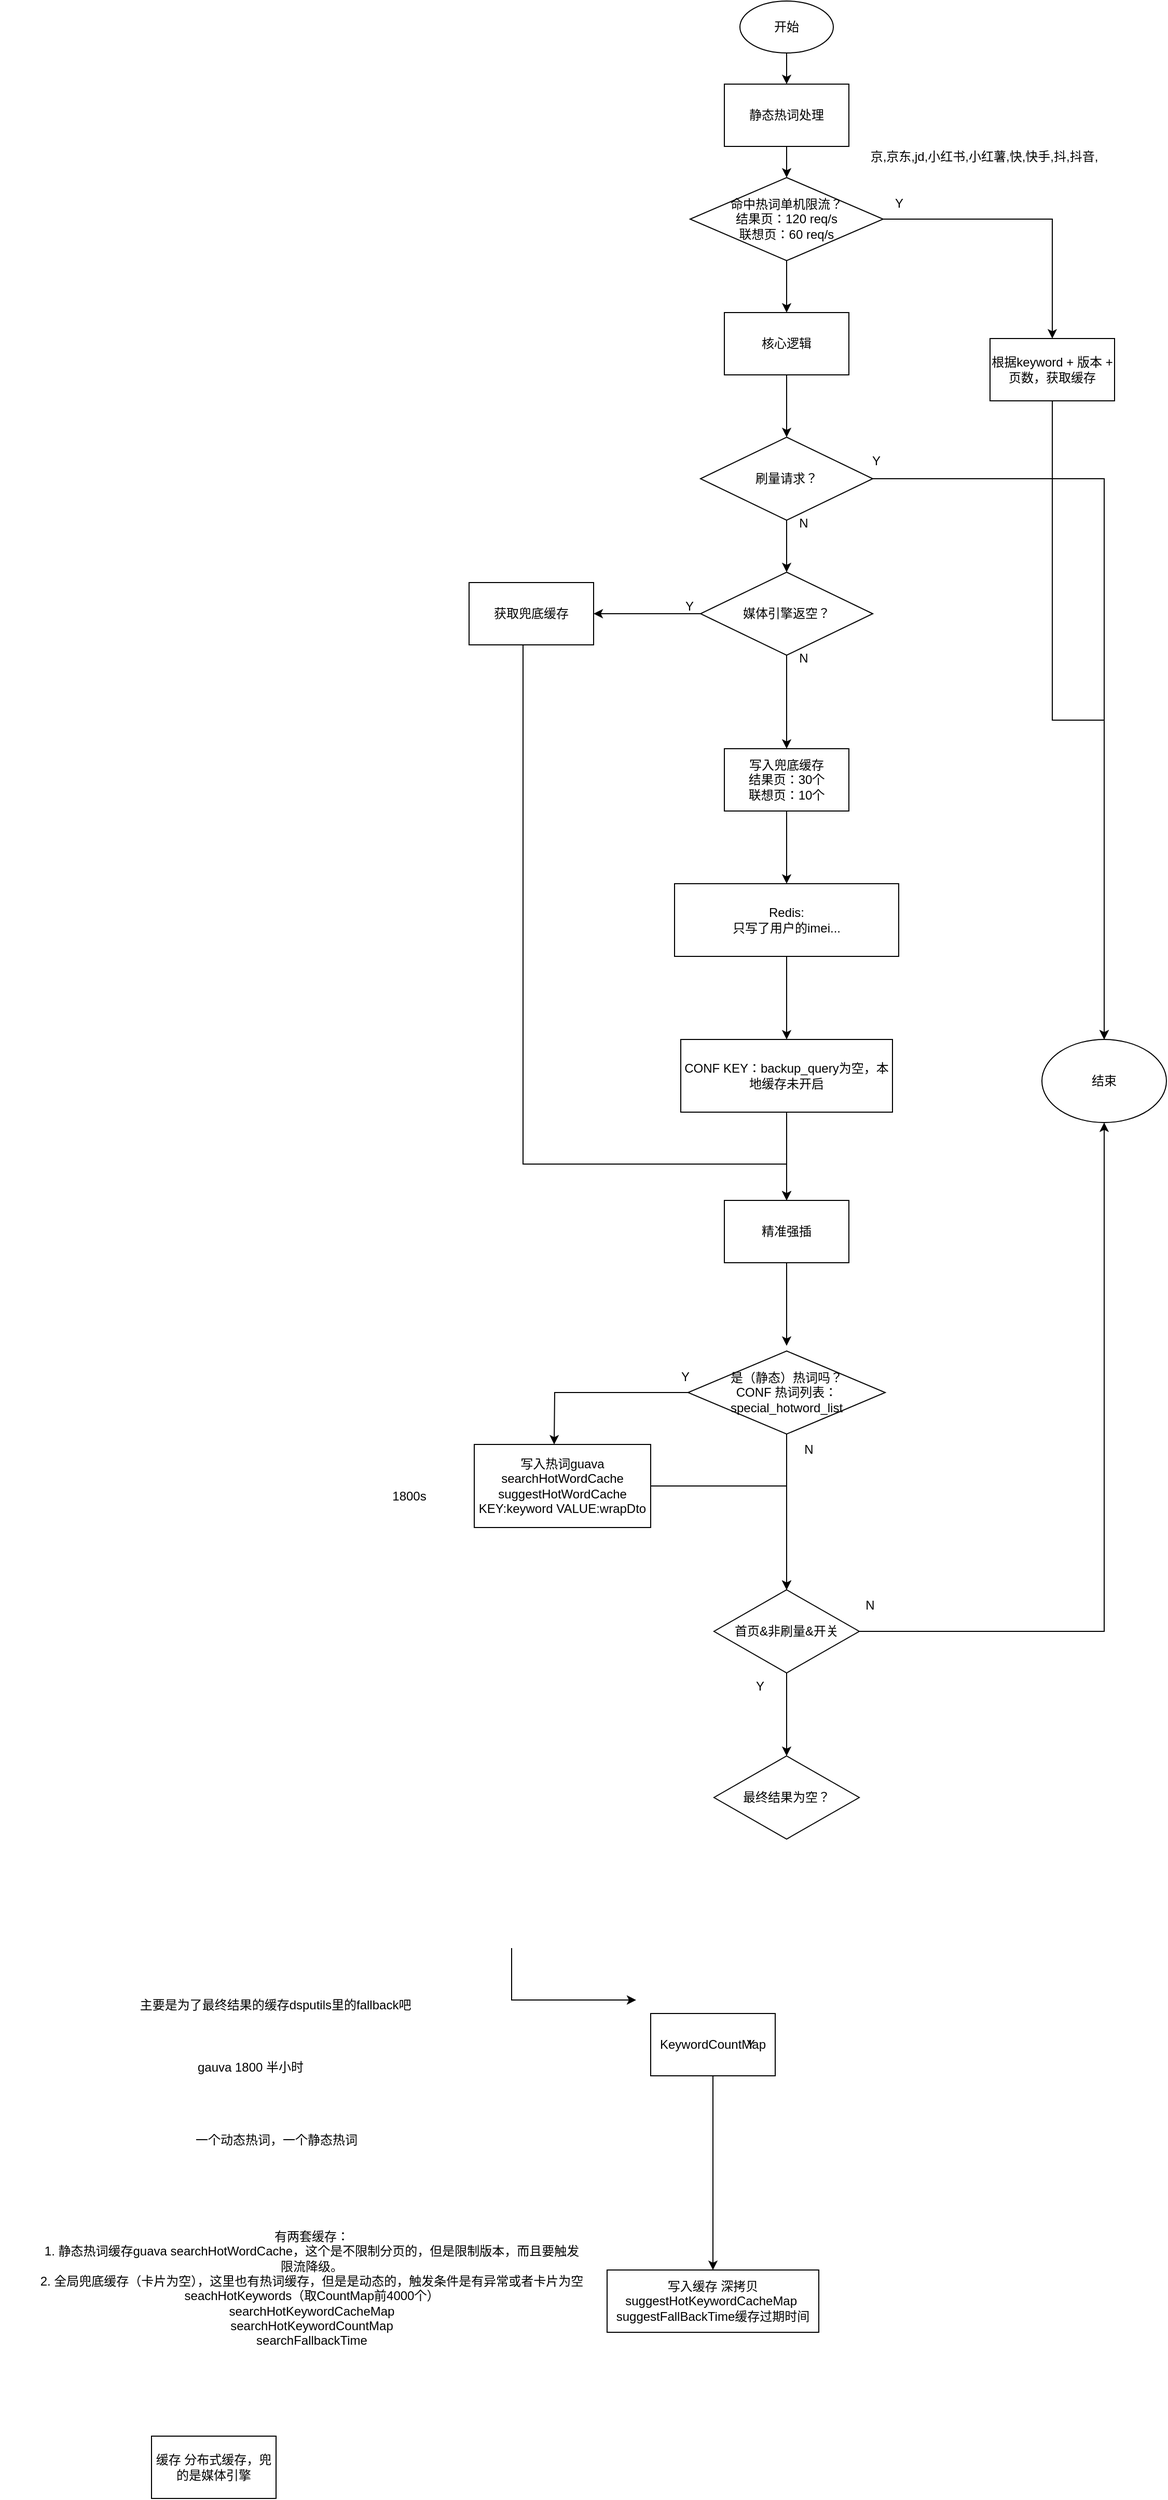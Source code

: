 <mxfile version="24.6.4" type="github">
  <diagram name="第 1 页" id="80e1wzVn7lP730qj4w-V">
    <mxGraphModel dx="1932" dy="1740" grid="1" gridSize="10" guides="1" tooltips="1" connect="1" arrows="1" fold="1" page="1" pageScale="1" pageWidth="827" pageHeight="1169" math="0" shadow="0">
      <root>
        <mxCell id="0" />
        <mxCell id="1" parent="0" />
        <mxCell id="NDE4TgQGStizHJLq0DFC-7" value="" style="edgeStyle=orthogonalEdgeStyle;rounded=0;orthogonalLoop=1;jettySize=auto;html=1;exitX=0;exitY=0.5;exitDx=0;exitDy=0;" edge="1" parent="1" source="NDE4TgQGStizHJLq0DFC-4">
          <mxGeometry relative="1" as="geometry">
            <mxPoint x="190" y="1230" as="targetPoint" />
          </mxGeometry>
        </mxCell>
        <mxCell id="NDE4TgQGStizHJLq0DFC-83" style="edgeStyle=orthogonalEdgeStyle;rounded=0;orthogonalLoop=1;jettySize=auto;html=1;entryX=0.5;entryY=0;entryDx=0;entryDy=0;" edge="1" parent="1" source="NDE4TgQGStizHJLq0DFC-4" target="NDE4TgQGStizHJLq0DFC-13">
          <mxGeometry relative="1" as="geometry" />
        </mxCell>
        <mxCell id="NDE4TgQGStizHJLq0DFC-4" value="是（静态）热词吗？&lt;br&gt;CONF 热词列表： special_hotword_list" style="rhombus;whiteSpace=wrap;html=1;" vertex="1" parent="1">
          <mxGeometry x="319" y="1140" width="190" height="80" as="geometry" />
        </mxCell>
        <mxCell id="NDE4TgQGStizHJLq0DFC-5" value="京,京东,jd,小红书,小红薯,快,快手,抖,抖音," style="text;html=1;align=center;verticalAlign=middle;resizable=0;points=[];autosize=1;strokeColor=none;fillColor=none;" vertex="1" parent="1">
          <mxGeometry x="484" y="-25" width="240" height="30" as="geometry" />
        </mxCell>
        <mxCell id="NDE4TgQGStizHJLq0DFC-11" style="edgeStyle=orthogonalEdgeStyle;rounded=0;orthogonalLoop=1;jettySize=auto;html=1;" edge="1" parent="1">
          <mxGeometry relative="1" as="geometry">
            <mxPoint x="149.0" y="1715" as="sourcePoint" />
            <mxPoint x="269" y="1765" as="targetPoint" />
            <Array as="points">
              <mxPoint x="149" y="1765" />
            </Array>
          </mxGeometry>
        </mxCell>
        <mxCell id="NDE4TgQGStizHJLq0DFC-82" style="edgeStyle=orthogonalEdgeStyle;rounded=0;orthogonalLoop=1;jettySize=auto;html=1;entryX=0.5;entryY=0;entryDx=0;entryDy=0;" edge="1" parent="1" source="NDE4TgQGStizHJLq0DFC-6" target="NDE4TgQGStizHJLq0DFC-13">
          <mxGeometry relative="1" as="geometry" />
        </mxCell>
        <mxCell id="NDE4TgQGStizHJLq0DFC-6" value="写入热词guava&lt;div&gt;searchHotWordCache&lt;br&gt;suggestHotWordCache&lt;br&gt;KEY:keyword VALUE:wrapDto&lt;/div&gt;" style="whiteSpace=wrap;html=1;" vertex="1" parent="1">
          <mxGeometry x="113" y="1230" width="170" height="80" as="geometry" />
        </mxCell>
        <mxCell id="NDE4TgQGStizHJLq0DFC-10" value="N" style="text;html=1;align=center;verticalAlign=middle;resizable=0;points=[];autosize=1;strokeColor=none;fillColor=none;" vertex="1" parent="1">
          <mxGeometry x="420" y="1220" width="30" height="30" as="geometry" />
        </mxCell>
        <mxCell id="NDE4TgQGStizHJLq0DFC-12" value="Y" style="text;html=1;align=center;verticalAlign=middle;resizable=0;points=[];autosize=1;strokeColor=none;fillColor=none;" vertex="1" parent="1">
          <mxGeometry x="301" y="1150" width="30" height="30" as="geometry" />
        </mxCell>
        <mxCell id="NDE4TgQGStizHJLq0DFC-17" value="" style="edgeStyle=orthogonalEdgeStyle;rounded=0;orthogonalLoop=1;jettySize=auto;html=1;entryX=0.5;entryY=1;entryDx=0;entryDy=0;" edge="1" parent="1" source="NDE4TgQGStizHJLq0DFC-13" target="NDE4TgQGStizHJLq0DFC-20">
          <mxGeometry relative="1" as="geometry">
            <mxPoint x="610" y="840" as="targetPoint" />
          </mxGeometry>
        </mxCell>
        <mxCell id="NDE4TgQGStizHJLq0DFC-89" value="" style="edgeStyle=orthogonalEdgeStyle;rounded=0;orthogonalLoop=1;jettySize=auto;html=1;" edge="1" parent="1" source="NDE4TgQGStizHJLq0DFC-13" target="NDE4TgQGStizHJLq0DFC-88">
          <mxGeometry relative="1" as="geometry" />
        </mxCell>
        <mxCell id="NDE4TgQGStizHJLq0DFC-13" value="首页&amp;amp;非刷量&amp;amp;开关" style="rhombus;whiteSpace=wrap;html=1;" vertex="1" parent="1">
          <mxGeometry x="344" y="1370" width="140" height="80" as="geometry" />
        </mxCell>
        <mxCell id="NDE4TgQGStizHJLq0DFC-24" value="" style="edgeStyle=orthogonalEdgeStyle;rounded=0;orthogonalLoop=1;jettySize=auto;html=1;" edge="1" parent="1" source="NDE4TgQGStizHJLq0DFC-14" target="NDE4TgQGStizHJLq0DFC-23">
          <mxGeometry relative="1" as="geometry" />
        </mxCell>
        <mxCell id="NDE4TgQGStizHJLq0DFC-14" value="KeywordCountMap" style="whiteSpace=wrap;html=1;" vertex="1" parent="1">
          <mxGeometry x="283" y="1778" width="120" height="60" as="geometry" />
        </mxCell>
        <mxCell id="NDE4TgQGStizHJLq0DFC-18" value="Y" style="text;html=1;align=center;verticalAlign=middle;resizable=0;points=[];autosize=1;strokeColor=none;fillColor=none;" vertex="1" parent="1">
          <mxGeometry x="364" y="1793" width="30" height="30" as="geometry" />
        </mxCell>
        <mxCell id="NDE4TgQGStizHJLq0DFC-20" value="结束" style="ellipse;whiteSpace=wrap;html=1;" vertex="1" parent="1">
          <mxGeometry x="660" y="840" width="120" height="80" as="geometry" />
        </mxCell>
        <mxCell id="NDE4TgQGStizHJLq0DFC-23" value="写入缓存 深拷贝&lt;br&gt;suggestHotKeywordCacheMap&amp;nbsp;&lt;br&gt;suggestFallBackTime缓存过期时间" style="whiteSpace=wrap;html=1;" vertex="1" parent="1">
          <mxGeometry x="241" y="2025" width="204" height="60" as="geometry" />
        </mxCell>
        <mxCell id="NDE4TgQGStizHJLq0DFC-25" value="一个动态热词，一个静态热词" style="text;html=1;align=center;verticalAlign=middle;resizable=0;points=[];autosize=1;strokeColor=none;fillColor=none;" vertex="1" parent="1">
          <mxGeometry x="-168" y="1885" width="180" height="30" as="geometry" />
        </mxCell>
        <mxCell id="NDE4TgQGStizHJLq0DFC-26" value="主要是为了最终结果的缓存dsputils里的fallback吧" style="text;html=1;align=center;verticalAlign=middle;resizable=0;points=[];autosize=1;strokeColor=none;fillColor=none;" vertex="1" parent="1">
          <mxGeometry x="-219" y="1755" width="280" height="30" as="geometry" />
        </mxCell>
        <mxCell id="NDE4TgQGStizHJLq0DFC-28" value="gauva 1800 半小时" style="text;html=1;align=center;verticalAlign=middle;resizable=0;points=[];autosize=1;strokeColor=none;fillColor=none;" vertex="1" parent="1">
          <mxGeometry x="-168" y="1815" width="130" height="30" as="geometry" />
        </mxCell>
        <mxCell id="NDE4TgQGStizHJLq0DFC-29" value="有两套缓存：&lt;br&gt;1. 静态热词缓存guava&amp;nbsp;&lt;span style=&quot;text-wrap: wrap;&quot;&gt;searchHotWordCache，这个是不限制分页的，但是限制版本，而且要触发限流降级。&lt;/span&gt;&lt;br&gt;2. 全局兜底缓存（卡片为空），这里也有热词缓存，但是是动态的，触发条件是有异常或者卡片为空&lt;br&gt;seachHotKeywords（取CountMap前4000个）&lt;br&gt;searchHotKeywordCacheMap&lt;br&gt;searchHotKeywordCountMap&lt;br&gt;searchFallbackTime&lt;div&gt;&lt;br&gt;&lt;/div&gt;" style="text;html=1;align=center;verticalAlign=middle;resizable=0;points=[];autosize=1;strokeColor=none;fillColor=none;" vertex="1" parent="1">
          <mxGeometry x="-344" y="1985" width="600" height="130" as="geometry" />
        </mxCell>
        <mxCell id="NDE4TgQGStizHJLq0DFC-30" value="缓存 分布式缓存，兜的是媒体引擎" style="whiteSpace=wrap;html=1;" vertex="1" parent="1">
          <mxGeometry x="-198" y="2185" width="120" height="60" as="geometry" />
        </mxCell>
        <mxCell id="NDE4TgQGStizHJLq0DFC-42" value="" style="edgeStyle=orthogonalEdgeStyle;rounded=0;orthogonalLoop=1;jettySize=auto;html=1;" edge="1" parent="1" source="NDE4TgQGStizHJLq0DFC-33" target="NDE4TgQGStizHJLq0DFC-41">
          <mxGeometry relative="1" as="geometry" />
        </mxCell>
        <mxCell id="NDE4TgQGStizHJLq0DFC-33" value="静态热词处理" style="whiteSpace=wrap;html=1;" vertex="1" parent="1">
          <mxGeometry x="354" y="-80" width="120" height="60" as="geometry" />
        </mxCell>
        <mxCell id="NDE4TgQGStizHJLq0DFC-38" value="" style="edgeStyle=orthogonalEdgeStyle;rounded=0;orthogonalLoop=1;jettySize=auto;html=1;" edge="1" parent="1" source="NDE4TgQGStizHJLq0DFC-37" target="NDE4TgQGStizHJLq0DFC-33">
          <mxGeometry relative="1" as="geometry" />
        </mxCell>
        <mxCell id="NDE4TgQGStizHJLq0DFC-37" value="开始" style="ellipse;whiteSpace=wrap;html=1;" vertex="1" parent="1">
          <mxGeometry x="369" y="-160" width="90" height="50" as="geometry" />
        </mxCell>
        <mxCell id="NDE4TgQGStizHJLq0DFC-46" value="" style="edgeStyle=orthogonalEdgeStyle;rounded=0;orthogonalLoop=1;jettySize=auto;html=1;" edge="1" parent="1" source="NDE4TgQGStizHJLq0DFC-41" target="NDE4TgQGStizHJLq0DFC-45">
          <mxGeometry relative="1" as="geometry" />
        </mxCell>
        <mxCell id="NDE4TgQGStizHJLq0DFC-52" value="" style="edgeStyle=orthogonalEdgeStyle;rounded=0;orthogonalLoop=1;jettySize=auto;html=1;" edge="1" parent="1" source="NDE4TgQGStizHJLq0DFC-41" target="NDE4TgQGStizHJLq0DFC-51">
          <mxGeometry relative="1" as="geometry" />
        </mxCell>
        <mxCell id="NDE4TgQGStizHJLq0DFC-41" value="命中热词单机限流？&lt;br&gt;结果页：120 req/s&lt;br&gt;联想页：60 req/s" style="rhombus;whiteSpace=wrap;html=1;" vertex="1" parent="1">
          <mxGeometry x="321" y="10" width="186" height="80" as="geometry" />
        </mxCell>
        <mxCell id="NDE4TgQGStizHJLq0DFC-47" style="edgeStyle=orthogonalEdgeStyle;rounded=0;orthogonalLoop=1;jettySize=auto;html=1;entryX=0.5;entryY=0;entryDx=0;entryDy=0;" edge="1" parent="1" source="NDE4TgQGStizHJLq0DFC-45" target="NDE4TgQGStizHJLq0DFC-20">
          <mxGeometry relative="1" as="geometry" />
        </mxCell>
        <mxCell id="NDE4TgQGStizHJLq0DFC-45" value="根据keyword + 版本 + 页数，获取缓存" style="whiteSpace=wrap;html=1;" vertex="1" parent="1">
          <mxGeometry x="610" y="165" width="120" height="60" as="geometry" />
        </mxCell>
        <mxCell id="NDE4TgQGStizHJLq0DFC-48" value="Y" style="text;html=1;align=center;verticalAlign=middle;resizable=0;points=[];autosize=1;strokeColor=none;fillColor=none;" vertex="1" parent="1">
          <mxGeometry x="507" y="20" width="30" height="30" as="geometry" />
        </mxCell>
        <mxCell id="NDE4TgQGStizHJLq0DFC-56" value="" style="edgeStyle=orthogonalEdgeStyle;rounded=0;orthogonalLoop=1;jettySize=auto;html=1;" edge="1" parent="1" source="NDE4TgQGStizHJLq0DFC-51" target="NDE4TgQGStizHJLq0DFC-55">
          <mxGeometry relative="1" as="geometry" />
        </mxCell>
        <mxCell id="NDE4TgQGStizHJLq0DFC-51" value="核心逻辑" style="whiteSpace=wrap;html=1;" vertex="1" parent="1">
          <mxGeometry x="354" y="140" width="120" height="60" as="geometry" />
        </mxCell>
        <mxCell id="NDE4TgQGStizHJLq0DFC-57" style="edgeStyle=orthogonalEdgeStyle;rounded=0;orthogonalLoop=1;jettySize=auto;html=1;entryX=0.5;entryY=0;entryDx=0;entryDy=0;" edge="1" parent="1" source="NDE4TgQGStizHJLq0DFC-55" target="NDE4TgQGStizHJLq0DFC-20">
          <mxGeometry relative="1" as="geometry" />
        </mxCell>
        <mxCell id="NDE4TgQGStizHJLq0DFC-61" value="" style="edgeStyle=orthogonalEdgeStyle;rounded=0;orthogonalLoop=1;jettySize=auto;html=1;" edge="1" parent="1" source="NDE4TgQGStizHJLq0DFC-55" target="NDE4TgQGStizHJLq0DFC-60">
          <mxGeometry relative="1" as="geometry" />
        </mxCell>
        <mxCell id="NDE4TgQGStizHJLq0DFC-55" value="刷量请求？" style="rhombus;whiteSpace=wrap;html=1;" vertex="1" parent="1">
          <mxGeometry x="331" y="260" width="166" height="80" as="geometry" />
        </mxCell>
        <mxCell id="NDE4TgQGStizHJLq0DFC-63" value="" style="edgeStyle=orthogonalEdgeStyle;rounded=0;orthogonalLoop=1;jettySize=auto;html=1;" edge="1" parent="1" source="NDE4TgQGStizHJLq0DFC-60" target="NDE4TgQGStizHJLq0DFC-62">
          <mxGeometry relative="1" as="geometry" />
        </mxCell>
        <mxCell id="NDE4TgQGStizHJLq0DFC-65" value="" style="edgeStyle=orthogonalEdgeStyle;rounded=0;orthogonalLoop=1;jettySize=auto;html=1;" edge="1" parent="1" source="NDE4TgQGStizHJLq0DFC-60" target="NDE4TgQGStizHJLq0DFC-64">
          <mxGeometry relative="1" as="geometry" />
        </mxCell>
        <mxCell id="NDE4TgQGStizHJLq0DFC-60" value="媒体引擎返空？" style="rhombus;whiteSpace=wrap;html=1;" vertex="1" parent="1">
          <mxGeometry x="331" y="390" width="166" height="80" as="geometry" />
        </mxCell>
        <mxCell id="NDE4TgQGStizHJLq0DFC-67" value="" style="edgeStyle=orthogonalEdgeStyle;rounded=0;orthogonalLoop=1;jettySize=auto;html=1;" edge="1" parent="1" source="NDE4TgQGStizHJLq0DFC-62" target="NDE4TgQGStizHJLq0DFC-66">
          <mxGeometry relative="1" as="geometry" />
        </mxCell>
        <mxCell id="NDE4TgQGStizHJLq0DFC-62" value="写入兜底缓存&lt;br&gt;结果页：30个&lt;br&gt;联想页：10个" style="whiteSpace=wrap;html=1;" vertex="1" parent="1">
          <mxGeometry x="354" y="560" width="120" height="60" as="geometry" />
        </mxCell>
        <mxCell id="NDE4TgQGStizHJLq0DFC-77" style="edgeStyle=orthogonalEdgeStyle;rounded=0;orthogonalLoop=1;jettySize=auto;html=1;entryX=0.5;entryY=0;entryDx=0;entryDy=0;" edge="1" parent="1" source="NDE4TgQGStizHJLq0DFC-64" target="NDE4TgQGStizHJLq0DFC-72">
          <mxGeometry relative="1" as="geometry">
            <Array as="points">
              <mxPoint x="160" y="960" />
              <mxPoint x="414" y="960" />
            </Array>
          </mxGeometry>
        </mxCell>
        <mxCell id="NDE4TgQGStizHJLq0DFC-64" value="获取兜底缓存" style="whiteSpace=wrap;html=1;" vertex="1" parent="1">
          <mxGeometry x="108" y="400" width="120" height="60" as="geometry" />
        </mxCell>
        <mxCell id="NDE4TgQGStizHJLq0DFC-71" value="" style="edgeStyle=orthogonalEdgeStyle;rounded=0;orthogonalLoop=1;jettySize=auto;html=1;" edge="1" parent="1" source="NDE4TgQGStizHJLq0DFC-66" target="NDE4TgQGStizHJLq0DFC-70">
          <mxGeometry relative="1" as="geometry" />
        </mxCell>
        <mxCell id="NDE4TgQGStizHJLq0DFC-66" value="Redis:&lt;br&gt;只写了用户的imei..." style="whiteSpace=wrap;html=1;" vertex="1" parent="1">
          <mxGeometry x="306" y="690" width="216" height="70" as="geometry" />
        </mxCell>
        <mxCell id="NDE4TgQGStizHJLq0DFC-68" value="N" style="text;html=1;align=center;verticalAlign=middle;resizable=0;points=[];autosize=1;strokeColor=none;fillColor=none;" vertex="1" parent="1">
          <mxGeometry x="415" y="458" width="30" height="30" as="geometry" />
        </mxCell>
        <mxCell id="NDE4TgQGStizHJLq0DFC-73" value="" style="edgeStyle=orthogonalEdgeStyle;rounded=0;orthogonalLoop=1;jettySize=auto;html=1;" edge="1" parent="1" source="NDE4TgQGStizHJLq0DFC-70" target="NDE4TgQGStizHJLq0DFC-72">
          <mxGeometry relative="1" as="geometry" />
        </mxCell>
        <mxCell id="NDE4TgQGStizHJLq0DFC-70" value="CONF KEY：backup_query为空，本地缓存未开启" style="whiteSpace=wrap;html=1;" vertex="1" parent="1">
          <mxGeometry x="312" y="840" width="204" height="70" as="geometry" />
        </mxCell>
        <mxCell id="NDE4TgQGStizHJLq0DFC-79" value="" style="edgeStyle=orthogonalEdgeStyle;rounded=0;orthogonalLoop=1;jettySize=auto;html=1;" edge="1" parent="1" source="NDE4TgQGStizHJLq0DFC-72">
          <mxGeometry relative="1" as="geometry">
            <mxPoint x="414" y="1135" as="targetPoint" />
          </mxGeometry>
        </mxCell>
        <mxCell id="NDE4TgQGStizHJLq0DFC-72" value="精准强插" style="whiteSpace=wrap;html=1;" vertex="1" parent="1">
          <mxGeometry x="354" y="995" width="120" height="60" as="geometry" />
        </mxCell>
        <mxCell id="NDE4TgQGStizHJLq0DFC-74" value="Y" style="text;html=1;align=center;verticalAlign=middle;resizable=0;points=[];autosize=1;strokeColor=none;fillColor=none;" vertex="1" parent="1">
          <mxGeometry x="305" y="408" width="30" height="30" as="geometry" />
        </mxCell>
        <mxCell id="NDE4TgQGStizHJLq0DFC-75" value="N" style="text;html=1;align=center;verticalAlign=middle;resizable=0;points=[];autosize=1;strokeColor=none;fillColor=none;" vertex="1" parent="1">
          <mxGeometry x="415" y="328" width="30" height="30" as="geometry" />
        </mxCell>
        <mxCell id="NDE4TgQGStizHJLq0DFC-76" value="Y" style="text;html=1;align=center;verticalAlign=middle;resizable=0;points=[];autosize=1;strokeColor=none;fillColor=none;" vertex="1" parent="1">
          <mxGeometry x="485" y="268" width="30" height="30" as="geometry" />
        </mxCell>
        <mxCell id="NDE4TgQGStizHJLq0DFC-81" value="1800s" style="text;html=1;align=center;verticalAlign=middle;resizable=0;points=[];autosize=1;strokeColor=none;fillColor=none;" vertex="1" parent="1">
          <mxGeometry x="20" y="1265" width="60" height="30" as="geometry" />
        </mxCell>
        <mxCell id="NDE4TgQGStizHJLq0DFC-84" value="N" style="text;html=1;align=center;verticalAlign=middle;resizable=0;points=[];autosize=1;strokeColor=none;fillColor=none;" vertex="1" parent="1">
          <mxGeometry x="479" y="1370" width="30" height="30" as="geometry" />
        </mxCell>
        <mxCell id="NDE4TgQGStizHJLq0DFC-85" value="Y" style="text;html=1;align=center;verticalAlign=middle;resizable=0;points=[];autosize=1;strokeColor=none;fillColor=none;" vertex="1" parent="1">
          <mxGeometry x="373" y="1448" width="30" height="30" as="geometry" />
        </mxCell>
        <mxCell id="NDE4TgQGStizHJLq0DFC-88" value="最终结果为空？" style="rhombus;whiteSpace=wrap;html=1;" vertex="1" parent="1">
          <mxGeometry x="344" y="1530" width="140" height="80" as="geometry" />
        </mxCell>
      </root>
    </mxGraphModel>
  </diagram>
</mxfile>
